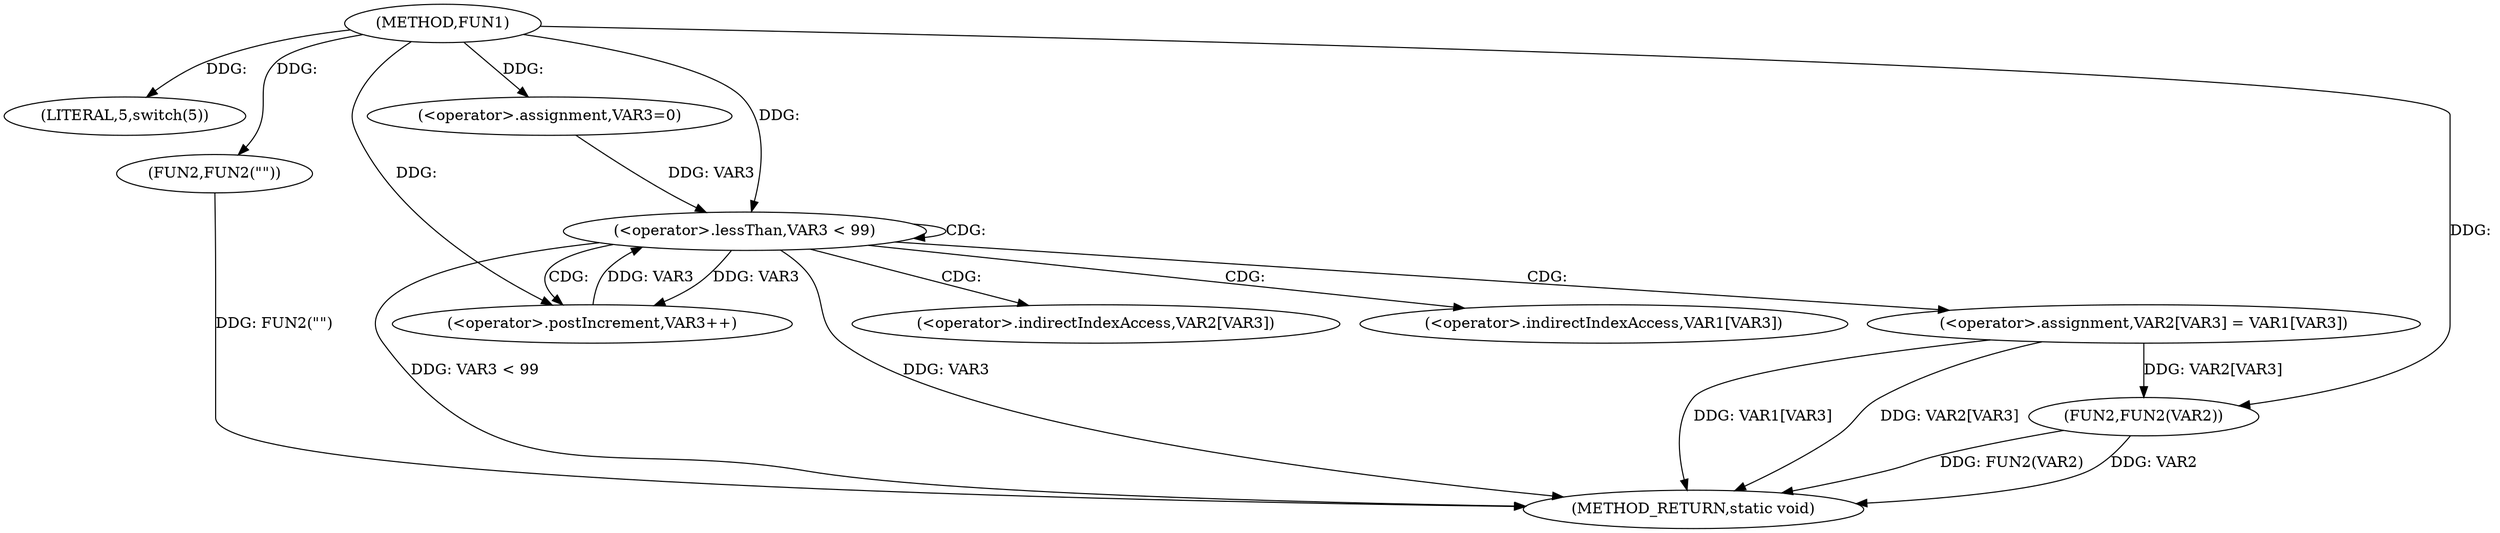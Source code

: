 digraph FUN1 {  
"1000100" [label = "(METHOD,FUN1)" ]
"1000134" [label = "(METHOD_RETURN,static void)" ]
"1000103" [label = "(LITERAL,5,switch(5))" ]
"1000106" [label = "(FUN2,FUN2(\"\"))" ]
"1000115" [label = "(<operator>.assignment,VAR3=0)" ]
"1000118" [label = "(<operator>.lessThan,VAR3 < 99)" ]
"1000121" [label = "(<operator>.postIncrement,VAR3++)" ]
"1000124" [label = "(<operator>.assignment,VAR2[VAR3] = VAR1[VAR3])" ]
"1000131" [label = "(FUN2,FUN2(VAR2))" ]
"1000125" [label = "(<operator>.indirectIndexAccess,VAR2[VAR3])" ]
"1000128" [label = "(<operator>.indirectIndexAccess,VAR1[VAR3])" ]
  "1000124" -> "1000134"  [ label = "DDG: VAR2[VAR3]"] 
  "1000131" -> "1000134"  [ label = "DDG: VAR2"] 
  "1000118" -> "1000134"  [ label = "DDG: VAR3 < 99"] 
  "1000124" -> "1000134"  [ label = "DDG: VAR1[VAR3]"] 
  "1000118" -> "1000134"  [ label = "DDG: VAR3"] 
  "1000106" -> "1000134"  [ label = "DDG: FUN2(\"\")"] 
  "1000131" -> "1000134"  [ label = "DDG: FUN2(VAR2)"] 
  "1000100" -> "1000103"  [ label = "DDG: "] 
  "1000100" -> "1000106"  [ label = "DDG: "] 
  "1000100" -> "1000115"  [ label = "DDG: "] 
  "1000121" -> "1000118"  [ label = "DDG: VAR3"] 
  "1000115" -> "1000118"  [ label = "DDG: VAR3"] 
  "1000100" -> "1000118"  [ label = "DDG: "] 
  "1000118" -> "1000121"  [ label = "DDG: VAR3"] 
  "1000100" -> "1000121"  [ label = "DDG: "] 
  "1000124" -> "1000131"  [ label = "DDG: VAR2[VAR3]"] 
  "1000100" -> "1000131"  [ label = "DDG: "] 
  "1000118" -> "1000128"  [ label = "CDG: "] 
  "1000118" -> "1000121"  [ label = "CDG: "] 
  "1000118" -> "1000124"  [ label = "CDG: "] 
  "1000118" -> "1000125"  [ label = "CDG: "] 
  "1000118" -> "1000118"  [ label = "CDG: "] 
}
